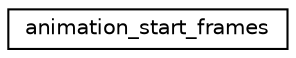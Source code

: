 digraph "Graphical Class Hierarchy"
{
 // LATEX_PDF_SIZE
  edge [fontname="Helvetica",fontsize="10",labelfontname="Helvetica",labelfontsize="10"];
  node [fontname="Helvetica",fontsize="10",shape=record];
  rankdir="LR";
  Node0 [label="animation_start_frames",height=0.2,width=0.4,color="black", fillcolor="white", style="filled",URL="$structanimation__start__frames.html",tooltip=" "];
}
